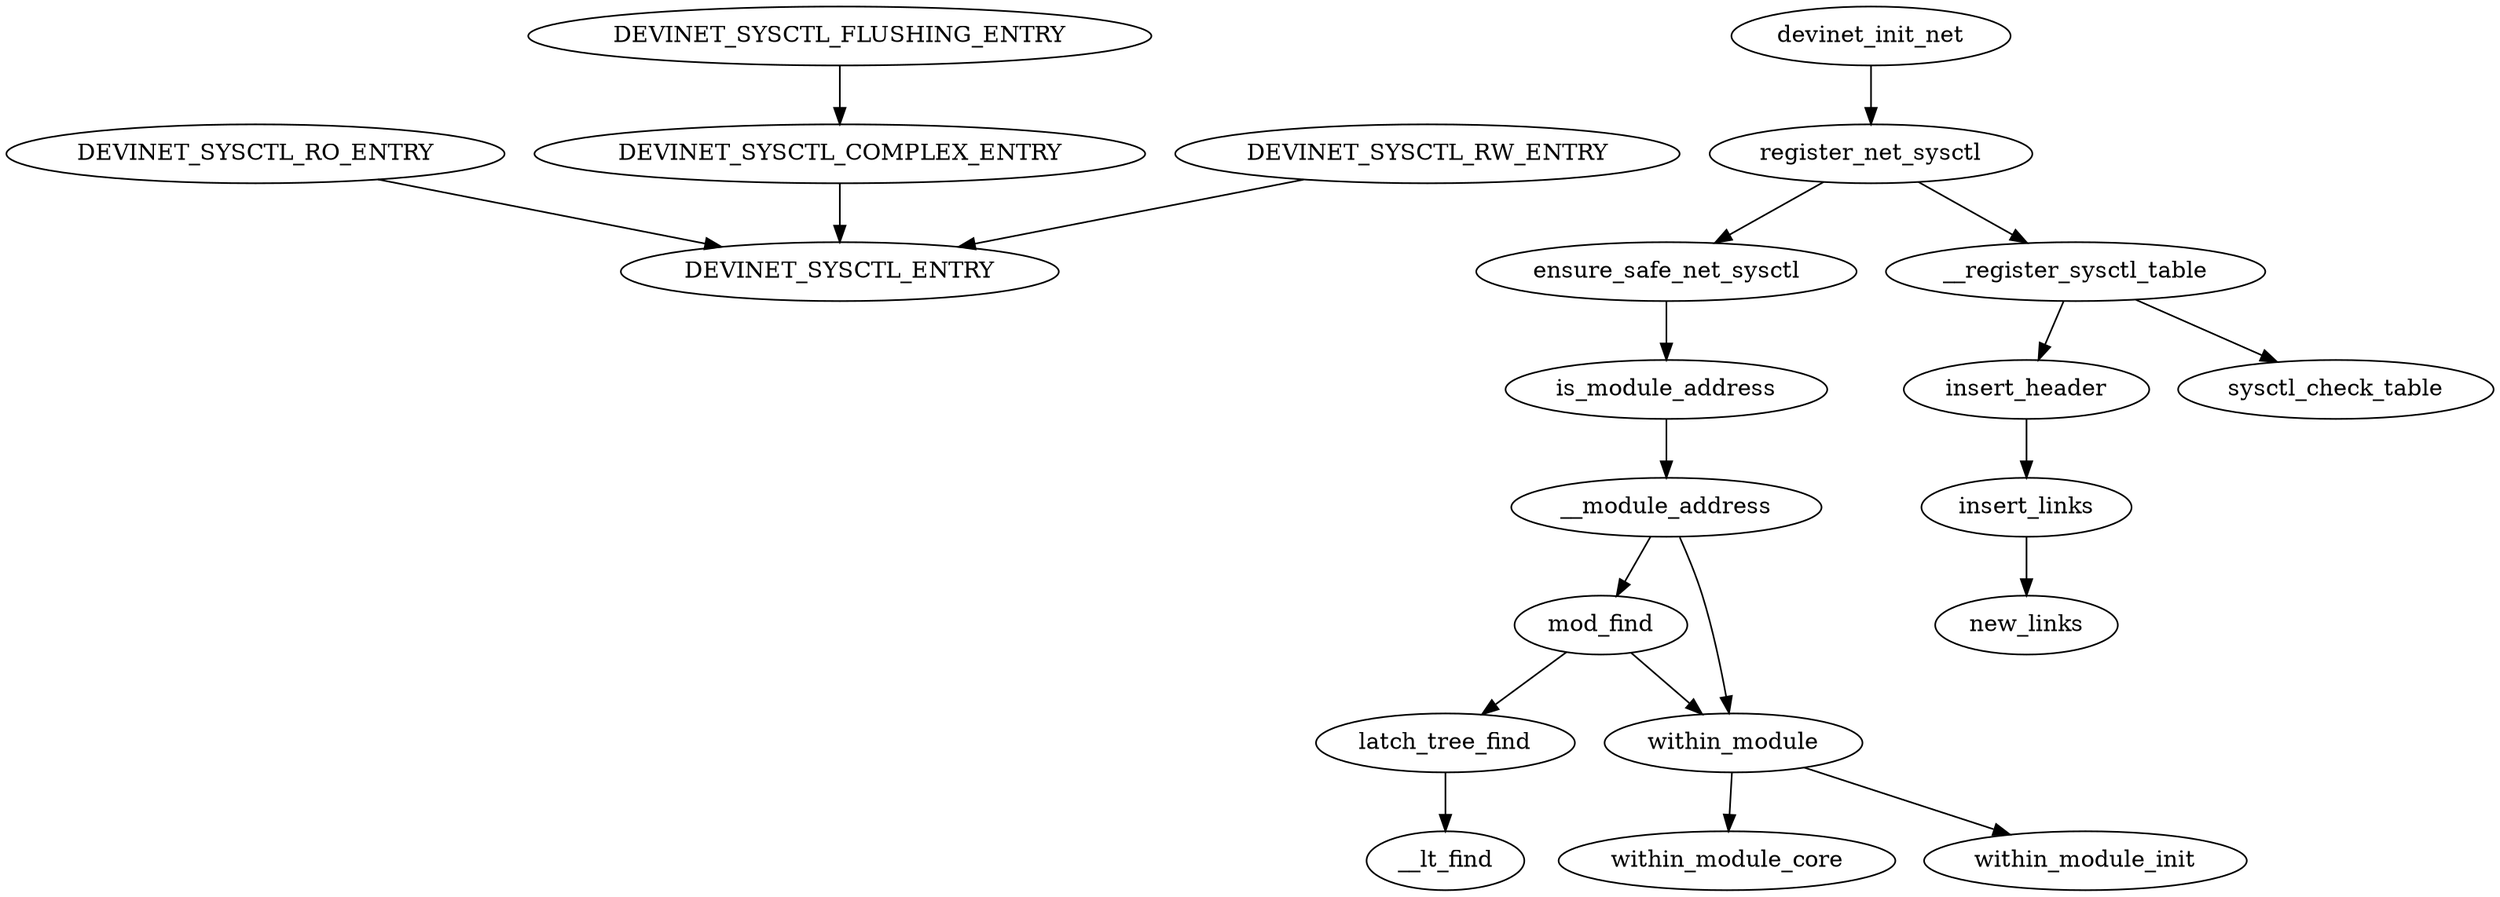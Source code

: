 digraph "/home/cendes/Documents/masters_thesis/ocloz/knob_graph_search/./ip_forward.dot" {
	 DEVINET_SYSCTL_RO_ENTRY -> DEVINET_SYSCTL_ENTRY
	 DEVINET_SYSCTL_COMPLEX_ENTRY -> DEVINET_SYSCTL_ENTRY
	 DEVINET_SYSCTL_RW_ENTRY -> DEVINET_SYSCTL_ENTRY
	 register_net_sysctl -> ensure_safe_net_sysctl
	 ensure_safe_net_sysctl -> is_module_address
	 is_module_address -> __module_address
	 latch_tree_find -> __lt_find
	 mod_find -> latch_tree_find
	 __module_address -> mod_find
	 within_module -> within_module_core
	 __module_address -> within_module
	 mod_find -> within_module
	 within_module -> within_module_init
	 devinet_init_net -> register_net_sysctl
	 insert_links -> new_links
	 insert_header -> insert_links
	 __register_sysctl_table -> insert_header
	 register_net_sysctl -> __register_sysctl_table
	 __register_sysctl_table -> sysctl_check_table
	 DEVINET_SYSCTL_FLUSHING_ENTRY -> DEVINET_SYSCTL_COMPLEX_ENTRY
}
